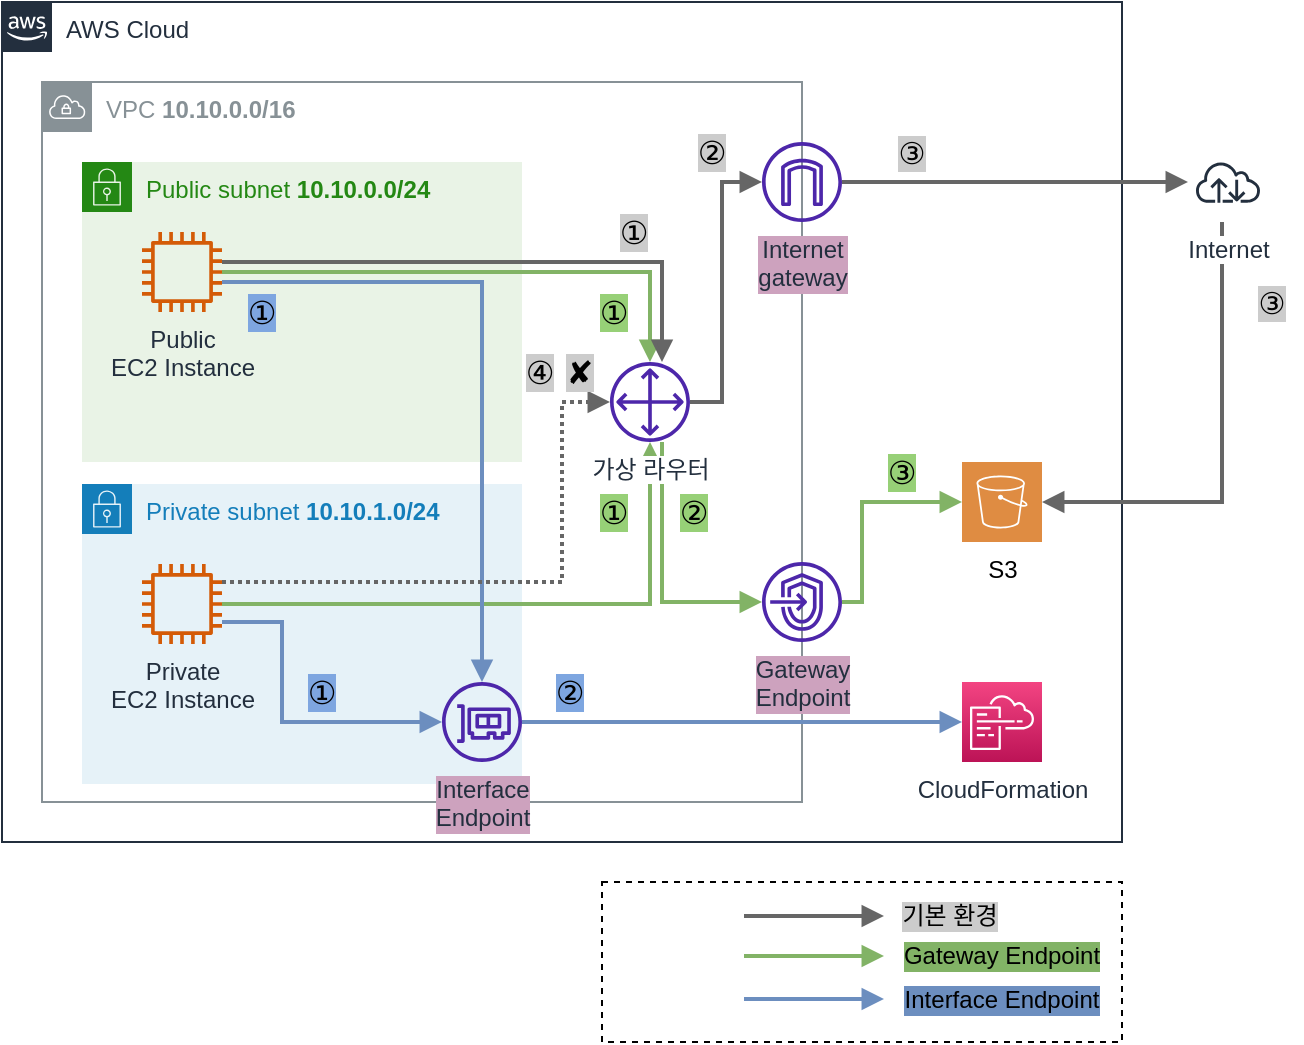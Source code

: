 <mxfile version="20.3.0" type="device"><diagram id="Nha9DckxzOW9cZ-GAf2E" name="페이지-1"><mxGraphModel dx="939" dy="892" grid="1" gridSize="10" guides="1" tooltips="1" connect="1" arrows="1" fold="1" page="1" pageScale="1" pageWidth="827" pageHeight="1169" math="0" shadow="0"><root><mxCell id="0"/><mxCell id="1" parent="0"/><mxCell id="Lb4NjYcNGP-aAIns6MMT-1" value="" style="rounded=0;whiteSpace=wrap;html=1;labelBackgroundColor=none;fontColor=#000000;dashed=1;" vertex="1" parent="1"><mxGeometry x="370" y="530" width="260" height="80" as="geometry"/></mxCell><mxCell id="ZtclFgQQLDOAhcwY8kZS-1" value="AWS Cloud" style="points=[[0,0],[0.25,0],[0.5,0],[0.75,0],[1,0],[1,0.25],[1,0.5],[1,0.75],[1,1],[0.75,1],[0.5,1],[0.25,1],[0,1],[0,0.75],[0,0.5],[0,0.25]];outlineConnect=0;gradientColor=none;html=1;whiteSpace=wrap;fontSize=12;fontStyle=0;container=1;pointerEvents=0;collapsible=0;recursiveResize=0;shape=mxgraph.aws4.group;grIcon=mxgraph.aws4.group_aws_cloud_alt;strokeColor=#232F3E;fillColor=none;verticalAlign=top;align=left;spacingLeft=30;fontColor=#232F3E;dashed=0;" parent="1" vertex="1"><mxGeometry x="70" y="90" width="560" height="420" as="geometry"/></mxCell><mxCell id="ZtclFgQQLDOAhcwY8kZS-2" value="VPC &lt;b&gt;10.10.0.0/16&lt;/b&gt;" style="sketch=0;outlineConnect=0;gradientColor=none;html=1;whiteSpace=wrap;fontSize=12;fontStyle=0;shape=mxgraph.aws4.group;grIcon=mxgraph.aws4.group_vpc;strokeColor=#879196;fillColor=none;verticalAlign=top;align=left;spacingLeft=30;fontColor=#879196;dashed=0;" parent="ZtclFgQQLDOAhcwY8kZS-1" vertex="1"><mxGeometry x="20" y="40" width="380" height="360" as="geometry"/></mxCell><mxCell id="ZtclFgQQLDOAhcwY8kZS-3" value="Public subnet &lt;b&gt;10.10.0.0/24&lt;/b&gt;" style="points=[[0,0],[0.25,0],[0.5,0],[0.75,0],[1,0],[1,0.25],[1,0.5],[1,0.75],[1,1],[0.75,1],[0.5,1],[0.25,1],[0,1],[0,0.75],[0,0.5],[0,0.25]];outlineConnect=0;gradientColor=none;html=1;whiteSpace=wrap;fontSize=12;fontStyle=0;container=1;pointerEvents=0;collapsible=0;recursiveResize=0;shape=mxgraph.aws4.group;grIcon=mxgraph.aws4.group_security_group;grStroke=0;strokeColor=#248814;fillColor=#E9F3E6;verticalAlign=top;align=left;spacingLeft=30;fontColor=#248814;dashed=0;" parent="ZtclFgQQLDOAhcwY8kZS-1" vertex="1"><mxGeometry x="40" y="80" width="220" height="150" as="geometry"/></mxCell><mxCell id="ZtclFgQQLDOAhcwY8kZS-5" value="Public&lt;br&gt;EC2 Instance" style="sketch=0;outlineConnect=0;fontColor=#232F3E;gradientColor=none;fillColor=#D45B07;strokeColor=none;dashed=0;verticalLabelPosition=bottom;verticalAlign=top;align=center;html=1;fontSize=12;fontStyle=0;aspect=fixed;pointerEvents=1;shape=mxgraph.aws4.instance2;" parent="ZtclFgQQLDOAhcwY8kZS-3" vertex="1"><mxGeometry x="30" y="35" width="40" height="40" as="geometry"/></mxCell><mxCell id="ZtclFgQQLDOAhcwY8kZS-70" value="①" style="text;html=1;strokeColor=none;fillColor=none;align=center;verticalAlign=middle;whiteSpace=wrap;rounded=0;fontSize=16;labelBackgroundColor=#7EA6E0;" parent="ZtclFgQQLDOAhcwY8kZS-3" vertex="1"><mxGeometry x="70" y="60" width="40" height="30" as="geometry"/></mxCell><mxCell id="ZtclFgQQLDOAhcwY8kZS-4" value="Private subnet &lt;b&gt;10.10.1.0/24&lt;/b&gt;" style="points=[[0,0],[0.25,0],[0.5,0],[0.75,0],[1,0],[1,0.25],[1,0.5],[1,0.75],[1,1],[0.75,1],[0.5,1],[0.25,1],[0,1],[0,0.75],[0,0.5],[0,0.25]];outlineConnect=0;gradientColor=none;html=1;whiteSpace=wrap;fontSize=12;fontStyle=0;container=1;pointerEvents=0;collapsible=0;recursiveResize=0;shape=mxgraph.aws4.group;grIcon=mxgraph.aws4.group_security_group;grStroke=0;strokeColor=#147EBA;fillColor=#E6F2F8;verticalAlign=top;align=left;spacingLeft=30;fontColor=#147EBA;dashed=0;" parent="ZtclFgQQLDOAhcwY8kZS-1" vertex="1"><mxGeometry x="40" y="241" width="220" height="150" as="geometry"/></mxCell><mxCell id="ZtclFgQQLDOAhcwY8kZS-6" value="Private&lt;br&gt;EC2 Instance" style="sketch=0;outlineConnect=0;fontColor=#232F3E;gradientColor=none;fillColor=#D45B07;strokeColor=none;dashed=0;verticalLabelPosition=bottom;verticalAlign=top;align=center;html=1;fontSize=12;fontStyle=0;aspect=fixed;pointerEvents=1;shape=mxgraph.aws4.instance2;" parent="ZtclFgQQLDOAhcwY8kZS-4" vertex="1"><mxGeometry x="30" y="40" width="40" height="40" as="geometry"/></mxCell><mxCell id="ZtclFgQQLDOAhcwY8kZS-17" style="edgeStyle=orthogonalEdgeStyle;rounded=0;orthogonalLoop=1;jettySize=auto;html=1;strokeWidth=2;fillColor=#d5e8d4;strokeColor=#82b366;endArrow=block;endFill=1;" parent="ZtclFgQQLDOAhcwY8kZS-1" source="ZtclFgQQLDOAhcwY8kZS-7" target="ZtclFgQQLDOAhcwY8kZS-9" edge="1"><mxGeometry relative="1" as="geometry"><Array as="points"><mxPoint x="330" y="300"/></Array></mxGeometry></mxCell><mxCell id="ZtclFgQQLDOAhcwY8kZS-24" style="edgeStyle=orthogonalEdgeStyle;rounded=0;orthogonalLoop=1;jettySize=auto;html=1;strokeWidth=2;endArrow=block;endFill=1;fillColor=#f5f5f5;strokeColor=#666666;" parent="ZtclFgQQLDOAhcwY8kZS-1" source="ZtclFgQQLDOAhcwY8kZS-7" target="ZtclFgQQLDOAhcwY8kZS-8" edge="1"><mxGeometry relative="1" as="geometry"><Array as="points"><mxPoint x="360" y="200"/><mxPoint x="360" y="90"/></Array></mxGeometry></mxCell><mxCell id="ZtclFgQQLDOAhcwY8kZS-8" value="Internet&lt;br&gt;gateway" style="sketch=0;outlineConnect=0;fontColor=#232F3E;gradientColor=none;fillColor=#4D27AA;strokeColor=none;dashed=0;verticalLabelPosition=bottom;verticalAlign=top;align=center;html=1;fontSize=12;fontStyle=0;aspect=fixed;pointerEvents=1;shape=mxgraph.aws4.internet_gateway;rounded=0;shadow=0;labelBackgroundColor=#CDA2BE;" parent="ZtclFgQQLDOAhcwY8kZS-1" vertex="1"><mxGeometry x="380" y="70" width="40" height="40" as="geometry"/></mxCell><mxCell id="ZtclFgQQLDOAhcwY8kZS-18" style="edgeStyle=orthogonalEdgeStyle;rounded=0;orthogonalLoop=1;jettySize=auto;html=1;strokeWidth=2;fillColor=#d5e8d4;strokeColor=#82b366;endArrow=block;endFill=1;" parent="ZtclFgQQLDOAhcwY8kZS-1" source="ZtclFgQQLDOAhcwY8kZS-9" target="ZtclFgQQLDOAhcwY8kZS-10" edge="1"><mxGeometry relative="1" as="geometry"><Array as="points"><mxPoint x="430" y="300"/><mxPoint x="430" y="250"/></Array></mxGeometry></mxCell><mxCell id="ZtclFgQQLDOAhcwY8kZS-9" value="Gateway&lt;br&gt;Endpoint" style="sketch=0;outlineConnect=0;fontColor=#232F3E;gradientColor=none;fillColor=#4D27AA;strokeColor=none;dashed=0;verticalLabelPosition=bottom;verticalAlign=top;align=center;html=1;fontSize=12;fontStyle=0;aspect=fixed;pointerEvents=1;shape=mxgraph.aws4.endpoints;rounded=0;shadow=0;labelBackgroundColor=#CDA2BE;" parent="ZtclFgQQLDOAhcwY8kZS-1" vertex="1"><mxGeometry x="380" y="280" width="40" height="40" as="geometry"/></mxCell><mxCell id="ZtclFgQQLDOAhcwY8kZS-10" value="S3" style="sketch=0;pointerEvents=1;shadow=0;dashed=0;html=1;strokeColor=none;fillColor=#DF8C42;labelPosition=center;verticalLabelPosition=bottom;verticalAlign=top;align=center;outlineConnect=0;shape=mxgraph.veeam2.aws_s3;rounded=0;" parent="ZtclFgQQLDOAhcwY8kZS-1" vertex="1"><mxGeometry x="480" y="230" width="40" height="40" as="geometry"/></mxCell><mxCell id="ZtclFgQQLDOAhcwY8kZS-11" value="CloudFormation" style="sketch=0;points=[[0,0,0],[0.25,0,0],[0.5,0,0],[0.75,0,0],[1,0,0],[0,1,0],[0.25,1,0],[0.5,1,0],[0.75,1,0],[1,1,0],[0,0.25,0],[0,0.5,0],[0,0.75,0],[1,0.25,0],[1,0.5,0],[1,0.75,0]];points=[[0,0,0],[0.25,0,0],[0.5,0,0],[0.75,0,0],[1,0,0],[0,1,0],[0.25,1,0],[0.5,1,0],[0.75,1,0],[1,1,0],[0,0.25,0],[0,0.5,0],[0,0.75,0],[1,0.25,0],[1,0.5,0],[1,0.75,0]];outlineConnect=0;fontColor=#232F3E;gradientColor=#F34482;gradientDirection=north;fillColor=#BC1356;strokeColor=#ffffff;dashed=0;verticalLabelPosition=bottom;verticalAlign=top;align=center;html=1;fontSize=12;fontStyle=0;aspect=fixed;shape=mxgraph.aws4.resourceIcon;resIcon=mxgraph.aws4.cloudformation;" parent="ZtclFgQQLDOAhcwY8kZS-1" vertex="1"><mxGeometry x="480" y="340" width="40" height="40" as="geometry"/></mxCell><mxCell id="ZtclFgQQLDOAhcwY8kZS-21" style="edgeStyle=orthogonalEdgeStyle;rounded=0;orthogonalLoop=1;jettySize=auto;html=1;entryX=0;entryY=0.5;entryDx=0;entryDy=0;entryPerimeter=0;strokeWidth=2;fillColor=#dae8fc;strokeColor=#6c8ebf;endArrow=block;endFill=1;" parent="ZtclFgQQLDOAhcwY8kZS-1" source="ZtclFgQQLDOAhcwY8kZS-12" target="ZtclFgQQLDOAhcwY8kZS-11" edge="1"><mxGeometry relative="1" as="geometry"/></mxCell><mxCell id="ZtclFgQQLDOAhcwY8kZS-12" value="Interface&lt;br&gt;Endpoint" style="sketch=0;outlineConnect=0;fontColor=#232F3E;gradientColor=none;fillColor=#4D27AA;strokeColor=none;dashed=0;verticalLabelPosition=bottom;verticalAlign=top;align=center;html=1;fontSize=12;fontStyle=0;aspect=fixed;pointerEvents=1;shape=mxgraph.aws4.elastic_network_interface;labelBackgroundColor=#CDA2BE;" parent="ZtclFgQQLDOAhcwY8kZS-1" vertex="1"><mxGeometry x="220" y="340" width="40" height="40" as="geometry"/></mxCell><mxCell id="ZtclFgQQLDOAhcwY8kZS-15" style="edgeStyle=orthogonalEdgeStyle;rounded=0;orthogonalLoop=1;jettySize=auto;html=1;fillColor=#d5e8d4;strokeColor=#82b366;strokeWidth=2;endArrow=block;endFill=1;" parent="ZtclFgQQLDOAhcwY8kZS-1" source="ZtclFgQQLDOAhcwY8kZS-5" target="ZtclFgQQLDOAhcwY8kZS-7" edge="1"><mxGeometry relative="1" as="geometry"/></mxCell><mxCell id="ZtclFgQQLDOAhcwY8kZS-16" style="edgeStyle=orthogonalEdgeStyle;rounded=0;orthogonalLoop=1;jettySize=auto;html=1;strokeWidth=2;fillColor=#d5e8d4;strokeColor=#82b366;endArrow=block;endFill=1;" parent="ZtclFgQQLDOAhcwY8kZS-1" source="ZtclFgQQLDOAhcwY8kZS-6" target="ZtclFgQQLDOAhcwY8kZS-7" edge="1"><mxGeometry relative="1" as="geometry"/></mxCell><mxCell id="ZtclFgQQLDOAhcwY8kZS-19" style="edgeStyle=orthogonalEdgeStyle;rounded=0;orthogonalLoop=1;jettySize=auto;html=1;strokeWidth=2;fillColor=#dae8fc;strokeColor=#6c8ebf;endArrow=block;endFill=1;" parent="ZtclFgQQLDOAhcwY8kZS-1" source="ZtclFgQQLDOAhcwY8kZS-5" target="ZtclFgQQLDOAhcwY8kZS-12" edge="1"><mxGeometry relative="1" as="geometry"><Array as="points"><mxPoint x="240" y="140"/></Array></mxGeometry></mxCell><mxCell id="ZtclFgQQLDOAhcwY8kZS-7" value="가상 라우터" style="sketch=0;outlineConnect=0;fontColor=#232F3E;gradientColor=none;fillColor=#4D27AA;strokeColor=none;dashed=0;verticalLabelPosition=bottom;verticalAlign=top;align=center;html=1;fontSize=12;fontStyle=0;aspect=fixed;pointerEvents=1;shape=mxgraph.aws4.customer_gateway;labelBackgroundColor=default;" parent="ZtclFgQQLDOAhcwY8kZS-1" vertex="1"><mxGeometry x="304" y="180" width="40" height="40" as="geometry"/></mxCell><mxCell id="ZtclFgQQLDOAhcwY8kZS-20" style="edgeStyle=orthogonalEdgeStyle;rounded=0;orthogonalLoop=1;jettySize=auto;html=1;strokeWidth=2;fillColor=#dae8fc;strokeColor=#6c8ebf;endArrow=block;endFill=1;" parent="ZtclFgQQLDOAhcwY8kZS-1" source="ZtclFgQQLDOAhcwY8kZS-6" target="ZtclFgQQLDOAhcwY8kZS-12" edge="1"><mxGeometry relative="1" as="geometry"><Array as="points"><mxPoint x="140" y="310"/><mxPoint x="140" y="360"/></Array></mxGeometry></mxCell><mxCell id="ZtclFgQQLDOAhcwY8kZS-22" style="edgeStyle=orthogonalEdgeStyle;rounded=0;orthogonalLoop=1;jettySize=auto;html=1;strokeWidth=2;endArrow=block;endFill=1;fillColor=#f5f5f5;strokeColor=#666666;" parent="ZtclFgQQLDOAhcwY8kZS-1" source="ZtclFgQQLDOAhcwY8kZS-5" target="ZtclFgQQLDOAhcwY8kZS-7" edge="1"><mxGeometry relative="1" as="geometry"><Array as="points"><mxPoint x="330" y="130"/></Array></mxGeometry></mxCell><mxCell id="ZtclFgQQLDOAhcwY8kZS-23" style="edgeStyle=orthogonalEdgeStyle;rounded=0;orthogonalLoop=1;jettySize=auto;html=1;strokeWidth=2;dashed=1;dashPattern=1 1;endArrow=block;endFill=1;fillColor=#f5f5f5;strokeColor=#666666;" parent="ZtclFgQQLDOAhcwY8kZS-1" source="ZtclFgQQLDOAhcwY8kZS-6" target="ZtclFgQQLDOAhcwY8kZS-7" edge="1"><mxGeometry relative="1" as="geometry"><Array as="points"><mxPoint x="280" y="290"/><mxPoint x="280" y="200"/></Array></mxGeometry></mxCell><mxCell id="ZtclFgQQLDOAhcwY8kZS-27" value="①" style="text;html=1;strokeColor=none;fillColor=none;align=center;verticalAlign=middle;whiteSpace=wrap;rounded=0;labelBackgroundColor=#CCCCCC;fontSize=16;" parent="ZtclFgQQLDOAhcwY8kZS-1" vertex="1"><mxGeometry x="304" y="100" width="24" height="30" as="geometry"/></mxCell><mxCell id="ZtclFgQQLDOAhcwY8kZS-28" value="②" style="text;html=1;strokeColor=none;fillColor=none;align=center;verticalAlign=middle;whiteSpace=wrap;rounded=0;labelBackgroundColor=#CCCCCC;fontSize=16;" parent="ZtclFgQQLDOAhcwY8kZS-1" vertex="1"><mxGeometry x="340" y="60" width="30" height="30" as="geometry"/></mxCell><mxCell id="ZtclFgQQLDOAhcwY8kZS-29" value="③" style="text;html=1;strokeColor=none;fillColor=none;align=center;verticalAlign=middle;whiteSpace=wrap;rounded=0;labelBackgroundColor=#CCCCCC;fontSize=15;fontStyle=0" parent="ZtclFgQQLDOAhcwY8kZS-1" vertex="1"><mxGeometry x="440" y="65" width="30" height="20" as="geometry"/></mxCell><mxCell id="ZtclFgQQLDOAhcwY8kZS-30" value="④" style="text;html=1;strokeColor=none;fillColor=none;align=center;verticalAlign=middle;whiteSpace=wrap;rounded=0;labelBackgroundColor=#CCCCCC;fontSize=16;" parent="ZtclFgQQLDOAhcwY8kZS-1" vertex="1"><mxGeometry x="252" y="170" width="34" height="30" as="geometry"/></mxCell><mxCell id="ZtclFgQQLDOAhcwY8kZS-32" value="✘" style="text;html=1;strokeColor=none;fillColor=none;align=center;verticalAlign=middle;whiteSpace=wrap;rounded=0;labelBackgroundColor=#CCCCCC;fontSize=16;" parent="ZtclFgQQLDOAhcwY8kZS-1" vertex="1"><mxGeometry x="274" y="175" width="30" height="20" as="geometry"/></mxCell><mxCell id="ZtclFgQQLDOAhcwY8kZS-38" value="①" style="text;html=1;strokeColor=none;fillColor=none;align=center;verticalAlign=middle;whiteSpace=wrap;rounded=0;fontSize=16;labelBackgroundColor=#97D077;" parent="ZtclFgQQLDOAhcwY8kZS-1" vertex="1"><mxGeometry x="286" y="140" width="40" height="30" as="geometry"/></mxCell><mxCell id="ZtclFgQQLDOAhcwY8kZS-69" value="①" style="text;html=1;strokeColor=none;fillColor=none;align=center;verticalAlign=middle;whiteSpace=wrap;rounded=0;fontSize=16;labelBackgroundColor=#97D077;" parent="ZtclFgQQLDOAhcwY8kZS-1" vertex="1"><mxGeometry x="286" y="240" width="40" height="30" as="geometry"/></mxCell><mxCell id="ZtclFgQQLDOAhcwY8kZS-39" value="②" style="text;html=1;strokeColor=none;fillColor=none;align=center;verticalAlign=middle;whiteSpace=wrap;rounded=0;fontSize=16;labelBackgroundColor=#97D077;" parent="ZtclFgQQLDOAhcwY8kZS-1" vertex="1"><mxGeometry x="326" y="242" width="40" height="25" as="geometry"/></mxCell><mxCell id="ZtclFgQQLDOAhcwY8kZS-33" value="③" style="text;html=1;strokeColor=none;fillColor=none;align=center;verticalAlign=middle;whiteSpace=wrap;rounded=0;fontSize=16;labelBackgroundColor=#97D077;" parent="ZtclFgQQLDOAhcwY8kZS-1" vertex="1"><mxGeometry x="430" y="220" width="40" height="30" as="geometry"/></mxCell><mxCell id="ZtclFgQQLDOAhcwY8kZS-73" value="①" style="text;html=1;strokeColor=none;fillColor=none;align=center;verticalAlign=middle;whiteSpace=wrap;rounded=0;fontSize=16;labelBackgroundColor=#7EA6E0;" parent="ZtclFgQQLDOAhcwY8kZS-1" vertex="1"><mxGeometry x="140" y="330" width="40" height="30" as="geometry"/></mxCell><mxCell id="ZtclFgQQLDOAhcwY8kZS-72" value="②" style="text;html=1;strokeColor=none;fillColor=none;align=center;verticalAlign=middle;whiteSpace=wrap;rounded=0;fontSize=16;labelBackgroundColor=#7EA6E0;" parent="ZtclFgQQLDOAhcwY8kZS-1" vertex="1"><mxGeometry x="264" y="332" width="40" height="25" as="geometry"/></mxCell><mxCell id="ZtclFgQQLDOAhcwY8kZS-26" style="edgeStyle=orthogonalEdgeStyle;rounded=0;orthogonalLoop=1;jettySize=auto;html=1;strokeWidth=2;endArrow=block;endFill=1;fillColor=#f5f5f5;strokeColor=#666666;" parent="1" source="ZtclFgQQLDOAhcwY8kZS-13" target="ZtclFgQQLDOAhcwY8kZS-10" edge="1"><mxGeometry relative="1" as="geometry"><Array as="points"><mxPoint x="680" y="340"/></Array></mxGeometry></mxCell><mxCell id="ZtclFgQQLDOAhcwY8kZS-13" value="Internet" style="sketch=0;outlineConnect=0;fontColor=#232F3E;gradientColor=none;strokeColor=#232F3E;fillColor=#ffffff;dashed=0;verticalLabelPosition=bottom;verticalAlign=top;align=center;html=1;fontSize=12;fontStyle=0;aspect=fixed;shape=mxgraph.aws4.resourceIcon;resIcon=mxgraph.aws4.internet;labelBackgroundColor=default;" parent="1" vertex="1"><mxGeometry x="663" y="160" width="40" height="40" as="geometry"/></mxCell><mxCell id="ZtclFgQQLDOAhcwY8kZS-25" style="edgeStyle=orthogonalEdgeStyle;rounded=0;orthogonalLoop=1;jettySize=auto;html=1;strokeWidth=2;endArrow=block;endFill=1;fillColor=#f5f5f5;strokeColor=#666666;" parent="1" source="ZtclFgQQLDOAhcwY8kZS-8" target="ZtclFgQQLDOAhcwY8kZS-13" edge="1"><mxGeometry relative="1" as="geometry"/></mxCell><mxCell id="ZtclFgQQLDOAhcwY8kZS-35" value="③" style="text;html=1;strokeColor=none;fillColor=none;align=center;verticalAlign=middle;whiteSpace=wrap;rounded=0;labelBackgroundColor=#CCCCCC;fontSize=15;fontStyle=0" parent="1" vertex="1"><mxGeometry x="690" y="230" width="30" height="20" as="geometry"/></mxCell><mxCell id="mto72TUGwg798Erc-8ln-1" value="" style="endArrow=block;html=1;rounded=0;strokeColor=#666666;strokeWidth=2;endFill=1;fillColor=#f5f5f5;" parent="1" edge="1"><mxGeometry width="50" height="50" relative="1" as="geometry"><mxPoint x="441" y="547" as="sourcePoint"/><mxPoint x="511" y="547" as="targetPoint"/></mxGeometry></mxCell><mxCell id="mto72TUGwg798Erc-8ln-2" value="" style="endArrow=block;html=1;rounded=0;strokeColor=#82b366;strokeWidth=2;endFill=1;fillColor=#d5e8d4;" parent="1" edge="1"><mxGeometry width="50" height="50" relative="1" as="geometry"><mxPoint x="441" y="567" as="sourcePoint"/><mxPoint x="511" y="567" as="targetPoint"/></mxGeometry></mxCell><mxCell id="mto72TUGwg798Erc-8ln-3" value="" style="endArrow=block;html=1;rounded=0;strokeColor=#6c8ebf;strokeWidth=2;endFill=1;fillColor=#dae8fc;" parent="1" edge="1"><mxGeometry width="50" height="50" relative="1" as="geometry"><mxPoint x="441" y="588.5" as="sourcePoint"/><mxPoint x="511" y="588.5" as="targetPoint"/></mxGeometry></mxCell><mxCell id="mto72TUGwg798Erc-8ln-4" value="기본 환경" style="text;html=1;strokeColor=none;fillColor=none;align=center;verticalAlign=middle;whiteSpace=wrap;rounded=0;fontColor=#000000;labelBackgroundColor=#CCCCCC;" parent="1" vertex="1"><mxGeometry x="514" y="532" width="60" height="30" as="geometry"/></mxCell><mxCell id="mto72TUGwg798Erc-8ln-5" value="Gateway Endpoint" style="text;html=1;strokeColor=none;fillColor=none;align=center;verticalAlign=middle;whiteSpace=wrap;rounded=0;labelBackgroundColor=#82B366;" parent="1" vertex="1"><mxGeometry x="510" y="557" width="120" height="20" as="geometry"/></mxCell><mxCell id="mto72TUGwg798Erc-8ln-6" value="Interface Endpoint" style="text;html=1;strokeColor=none;fillColor=none;align=center;verticalAlign=middle;whiteSpace=wrap;rounded=0;labelBackgroundColor=#6C8EBF;" parent="1" vertex="1"><mxGeometry x="510" y="579" width="120" height="20" as="geometry"/></mxCell></root></mxGraphModel></diagram></mxfile>